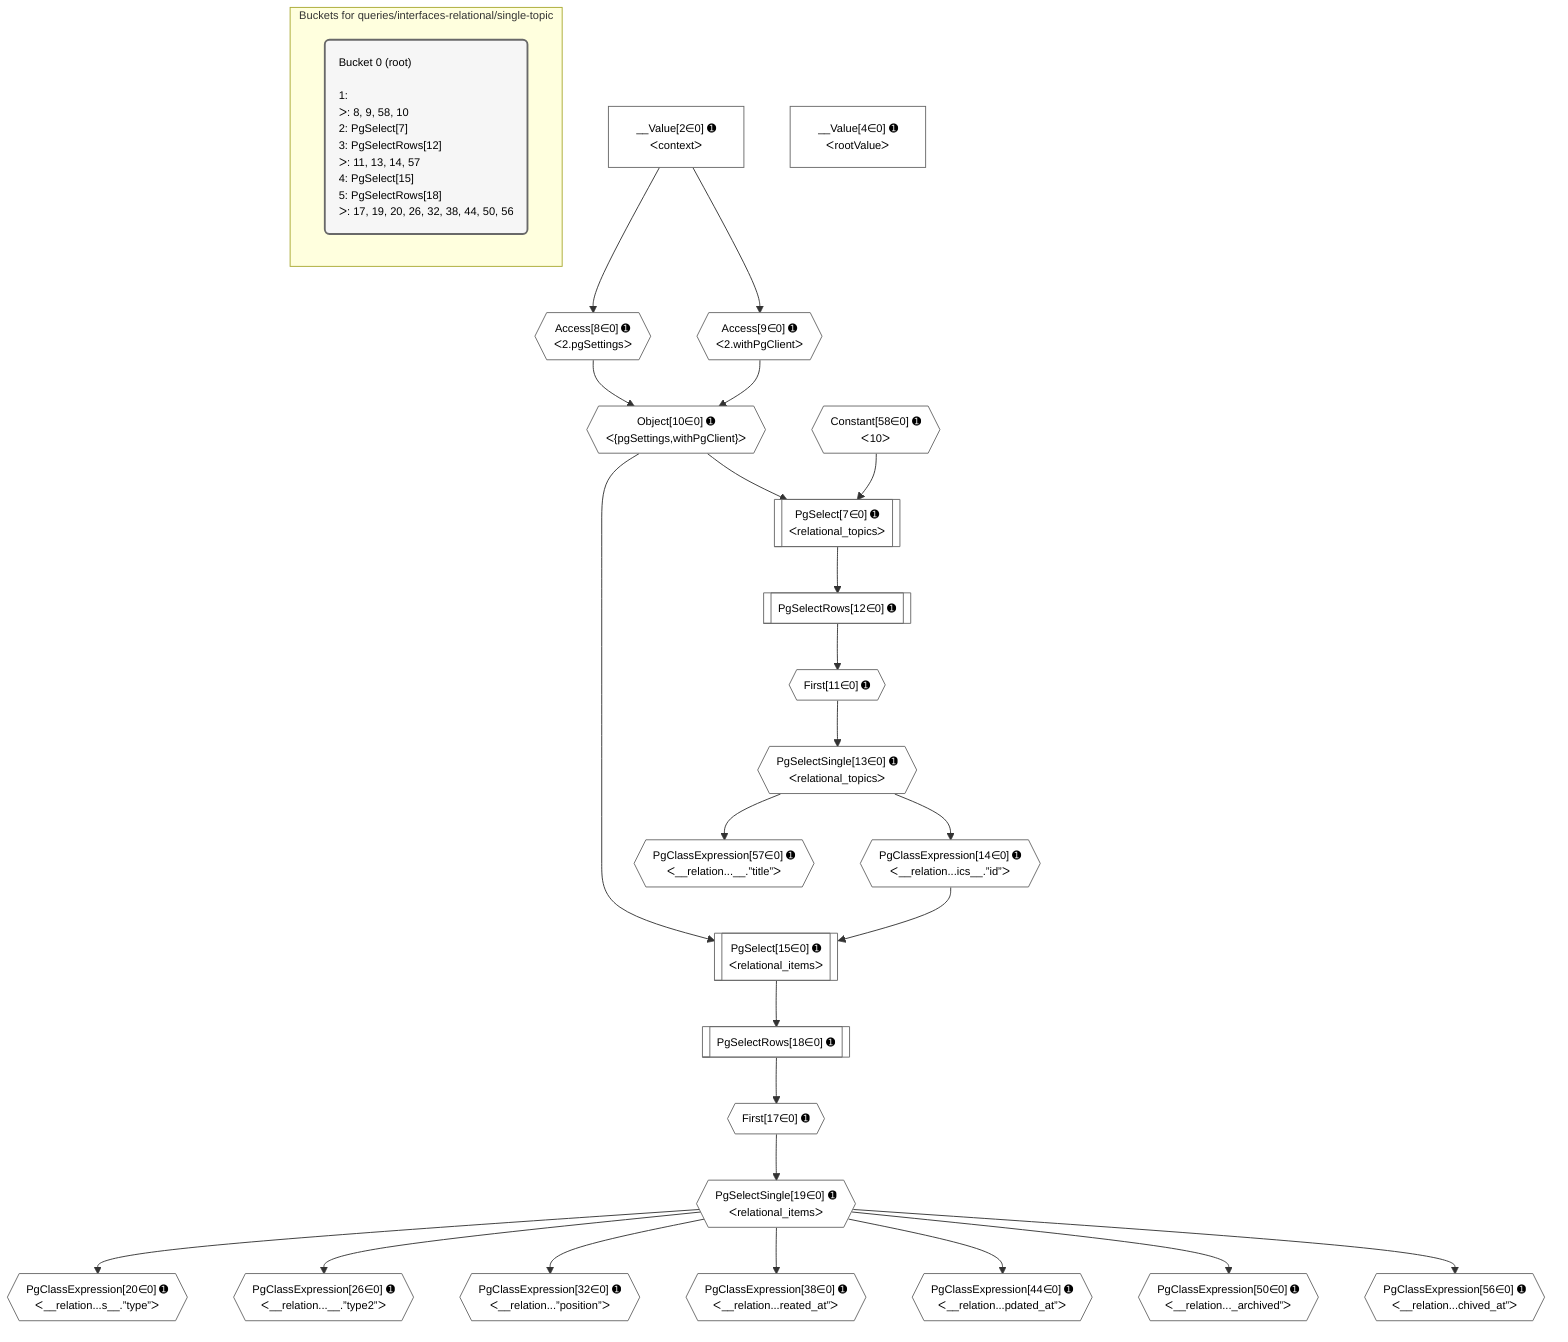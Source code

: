 %%{init: {'themeVariables': { 'fontSize': '12px'}}}%%
graph TD
    classDef path fill:#eee,stroke:#000,color:#000
    classDef plan fill:#fff,stroke-width:1px,color:#000
    classDef itemplan fill:#fff,stroke-width:2px,color:#000
    classDef unbatchedplan fill:#dff,stroke-width:1px,color:#000
    classDef sideeffectplan fill:#fcc,stroke-width:2px,color:#000
    classDef bucket fill:#f6f6f6,color:#000,stroke-width:2px,text-align:left


    %% plan dependencies
    PgSelect7[["PgSelect[7∈0] ➊<br />ᐸrelational_topicsᐳ"]]:::plan
    Object10{{"Object[10∈0] ➊<br />ᐸ{pgSettings,withPgClient}ᐳ"}}:::plan
    Constant58{{"Constant[58∈0] ➊<br />ᐸ10ᐳ"}}:::plan
    Object10 & Constant58 --> PgSelect7
    Access8{{"Access[8∈0] ➊<br />ᐸ2.pgSettingsᐳ"}}:::plan
    Access9{{"Access[9∈0] ➊<br />ᐸ2.withPgClientᐳ"}}:::plan
    Access8 & Access9 --> Object10
    PgSelect15[["PgSelect[15∈0] ➊<br />ᐸrelational_itemsᐳ"]]:::plan
    PgClassExpression14{{"PgClassExpression[14∈0] ➊<br />ᐸ__relation...ics__.”id”ᐳ"}}:::plan
    Object10 & PgClassExpression14 --> PgSelect15
    __Value2["__Value[2∈0] ➊<br />ᐸcontextᐳ"]:::plan
    __Value2 --> Access8
    __Value2 --> Access9
    First11{{"First[11∈0] ➊"}}:::plan
    PgSelectRows12[["PgSelectRows[12∈0] ➊"]]:::plan
    PgSelectRows12 --> First11
    PgSelect7 --> PgSelectRows12
    PgSelectSingle13{{"PgSelectSingle[13∈0] ➊<br />ᐸrelational_topicsᐳ"}}:::plan
    First11 --> PgSelectSingle13
    PgSelectSingle13 --> PgClassExpression14
    First17{{"First[17∈0] ➊"}}:::plan
    PgSelectRows18[["PgSelectRows[18∈0] ➊"]]:::plan
    PgSelectRows18 --> First17
    PgSelect15 --> PgSelectRows18
    PgSelectSingle19{{"PgSelectSingle[19∈0] ➊<br />ᐸrelational_itemsᐳ"}}:::plan
    First17 --> PgSelectSingle19
    PgClassExpression20{{"PgClassExpression[20∈0] ➊<br />ᐸ__relation...s__.”type”ᐳ"}}:::plan
    PgSelectSingle19 --> PgClassExpression20
    PgClassExpression26{{"PgClassExpression[26∈0] ➊<br />ᐸ__relation...__.”type2”ᐳ"}}:::plan
    PgSelectSingle19 --> PgClassExpression26
    PgClassExpression32{{"PgClassExpression[32∈0] ➊<br />ᐸ__relation...”position”ᐳ"}}:::plan
    PgSelectSingle19 --> PgClassExpression32
    PgClassExpression38{{"PgClassExpression[38∈0] ➊<br />ᐸ__relation...reated_at”ᐳ"}}:::plan
    PgSelectSingle19 --> PgClassExpression38
    PgClassExpression44{{"PgClassExpression[44∈0] ➊<br />ᐸ__relation...pdated_at”ᐳ"}}:::plan
    PgSelectSingle19 --> PgClassExpression44
    PgClassExpression50{{"PgClassExpression[50∈0] ➊<br />ᐸ__relation..._archived”ᐳ"}}:::plan
    PgSelectSingle19 --> PgClassExpression50
    PgClassExpression56{{"PgClassExpression[56∈0] ➊<br />ᐸ__relation...chived_at”ᐳ"}}:::plan
    PgSelectSingle19 --> PgClassExpression56
    PgClassExpression57{{"PgClassExpression[57∈0] ➊<br />ᐸ__relation...__.”title”ᐳ"}}:::plan
    PgSelectSingle13 --> PgClassExpression57
    __Value4["__Value[4∈0] ➊<br />ᐸrootValueᐳ"]:::plan

    %% define steps

    subgraph "Buckets for queries/interfaces-relational/single-topic"
    Bucket0("Bucket 0 (root)<br /><br />1: <br />ᐳ: 8, 9, 58, 10<br />2: PgSelect[7]<br />3: PgSelectRows[12]<br />ᐳ: 11, 13, 14, 57<br />4: PgSelect[15]<br />5: PgSelectRows[18]<br />ᐳ: 17, 19, 20, 26, 32, 38, 44, 50, 56"):::bucket
    classDef bucket0 stroke:#696969
    class Bucket0,__Value2,__Value4,PgSelect7,Access8,Access9,Object10,First11,PgSelectRows12,PgSelectSingle13,PgClassExpression14,PgSelect15,First17,PgSelectRows18,PgSelectSingle19,PgClassExpression20,PgClassExpression26,PgClassExpression32,PgClassExpression38,PgClassExpression44,PgClassExpression50,PgClassExpression56,PgClassExpression57,Constant58 bucket0
    end